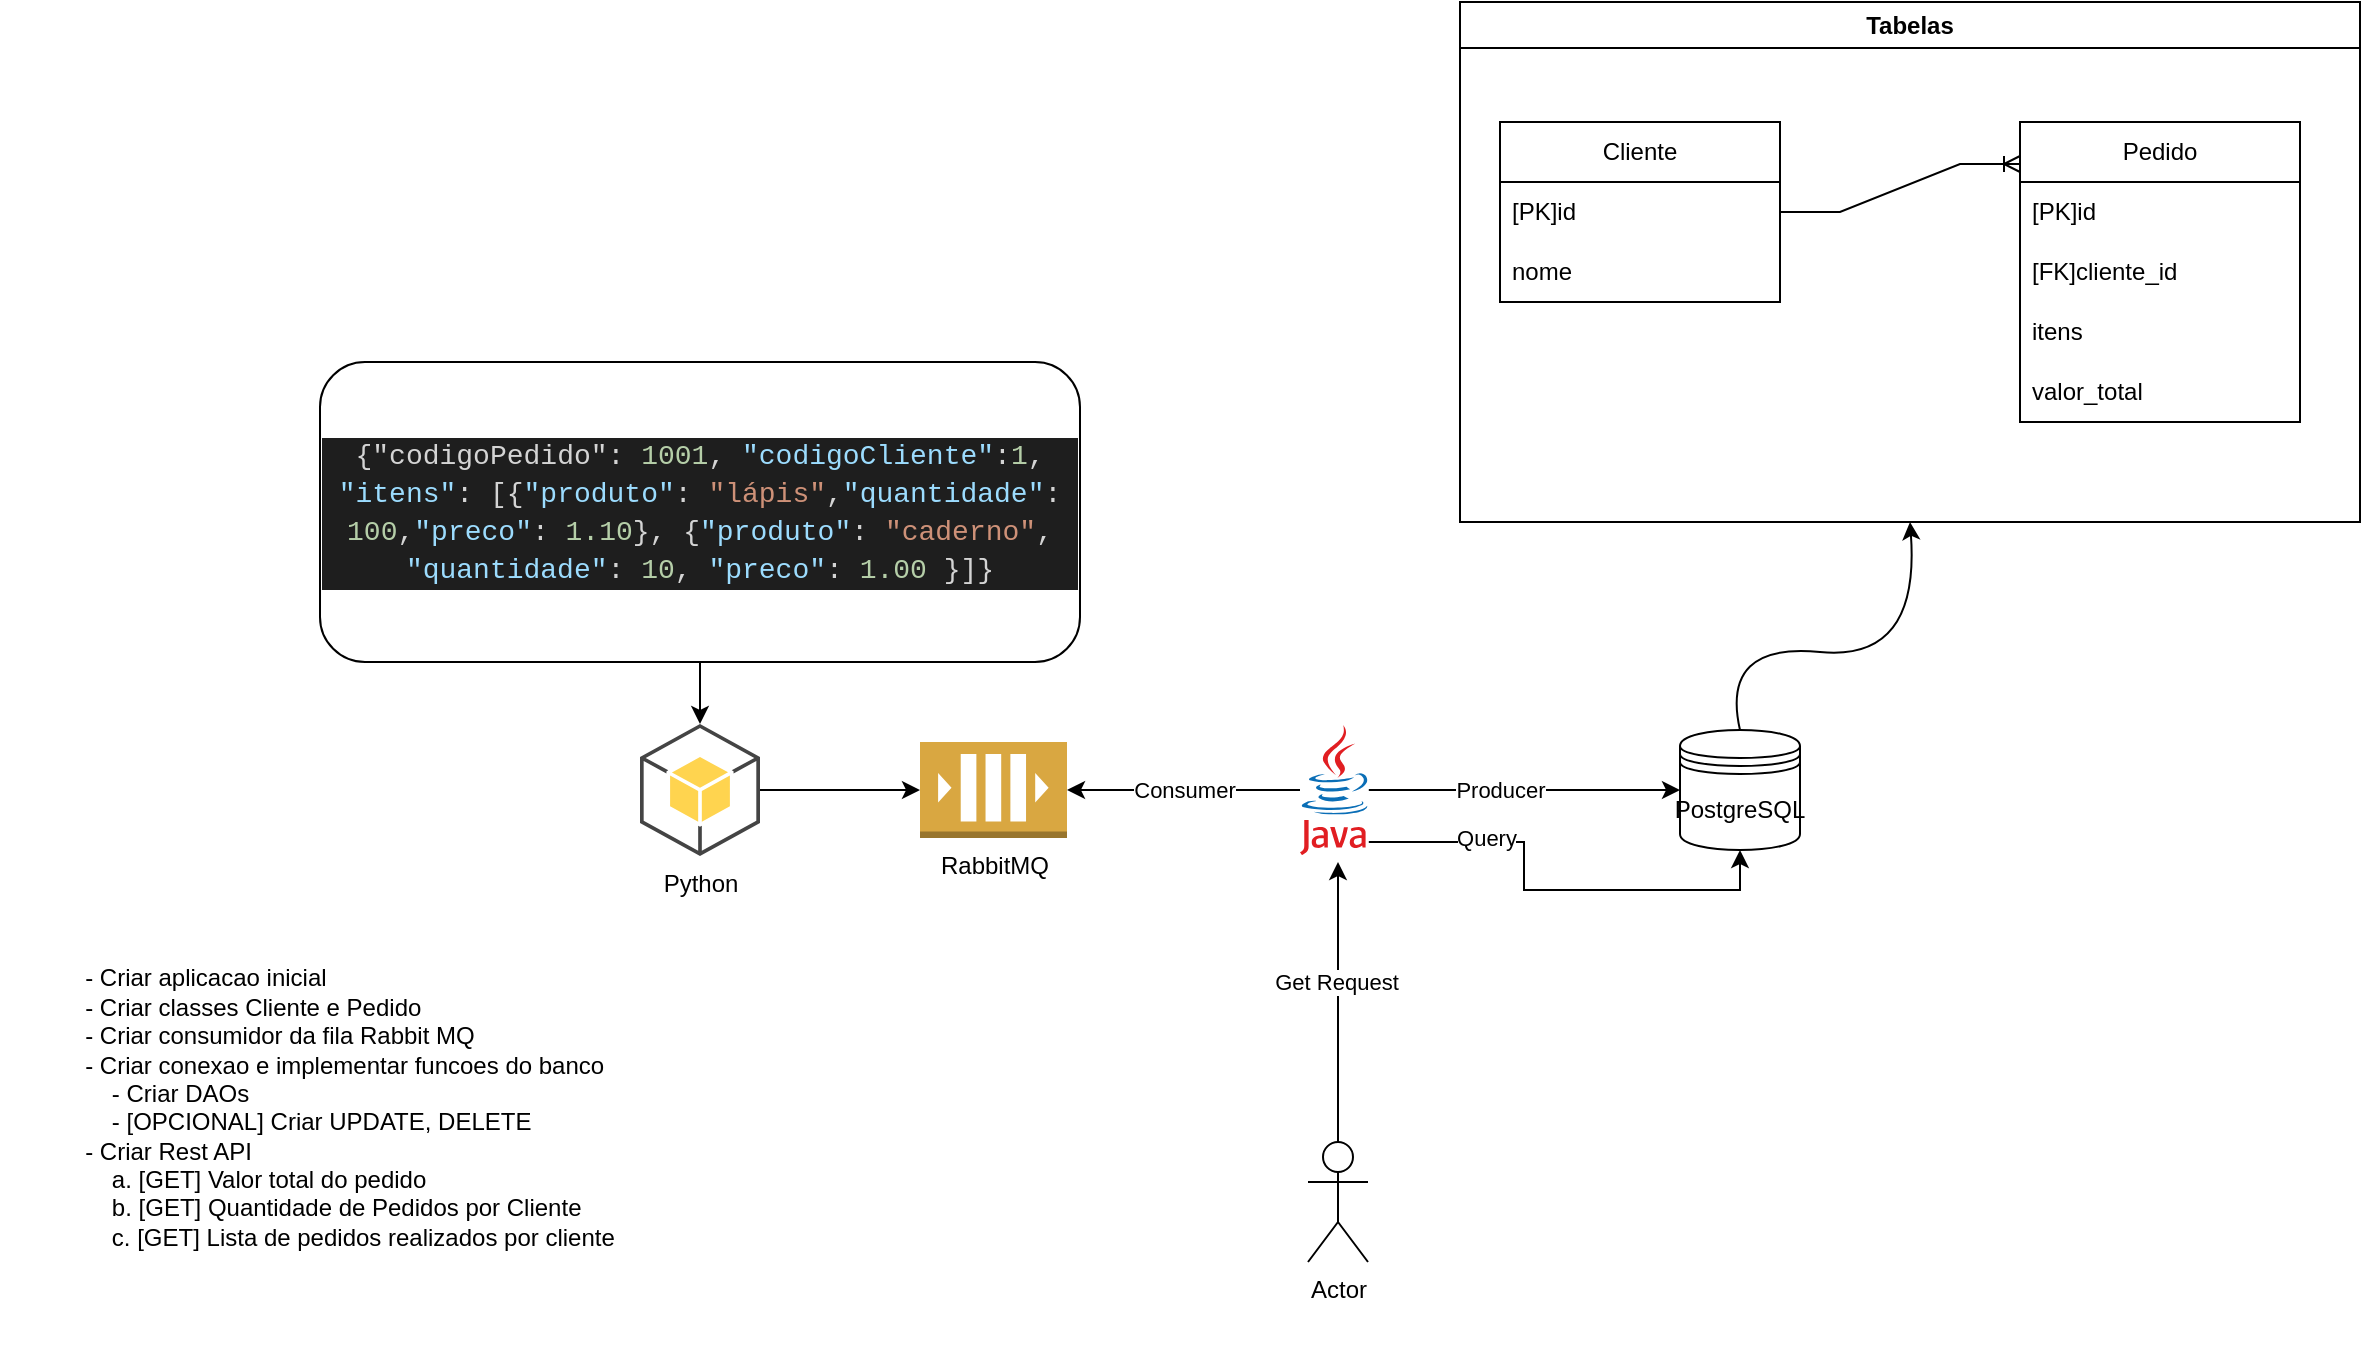 <mxfile version="20.8.16" type="device"><diagram name="Page-1" id="gGtSOm32PLNm7qvZBVAh"><mxGraphModel dx="2032" dy="1790" grid="1" gridSize="10" guides="1" tooltips="1" connect="1" arrows="1" fold="1" page="1" pageScale="1" pageWidth="850" pageHeight="1100" math="0" shadow="0"><root><mxCell id="0"/><mxCell id="1" parent="0"/><mxCell id="Kqkc-4KqAouBCqT87Apr-1" value="PostgreSQL" style="shape=datastore;whiteSpace=wrap;html=1;" parent="1" vertex="1"><mxGeometry x="410" y="144" width="60" height="60" as="geometry"/></mxCell><mxCell id="Kqkc-4KqAouBCqT87Apr-2" value="RabbitMQ&lt;br&gt;" style="outlineConnect=0;dashed=0;verticalLabelPosition=bottom;verticalAlign=top;align=center;html=1;shape=mxgraph.aws3.queue;fillColor=#D9A741;gradientColor=none;" parent="1" vertex="1"><mxGeometry x="30" y="150" width="73.5" height="48" as="geometry"/></mxCell><mxCell id="Kqkc-4KqAouBCqT87Apr-5" value="Consumer" style="edgeStyle=orthogonalEdgeStyle;rounded=0;orthogonalLoop=1;jettySize=auto;html=1;entryX=1;entryY=0.5;entryDx=0;entryDy=0;entryPerimeter=0;" parent="1" source="Kqkc-4KqAouBCqT87Apr-3" target="Kqkc-4KqAouBCqT87Apr-2" edge="1"><mxGeometry relative="1" as="geometry"/></mxCell><mxCell id="Kqkc-4KqAouBCqT87Apr-7" style="edgeStyle=orthogonalEdgeStyle;rounded=0;orthogonalLoop=1;jettySize=auto;html=1;entryX=0;entryY=0.5;entryDx=0;entryDy=0;" parent="1" source="Kqkc-4KqAouBCqT87Apr-3" target="Kqkc-4KqAouBCqT87Apr-1" edge="1"><mxGeometry relative="1" as="geometry"/></mxCell><mxCell id="Kqkc-4KqAouBCqT87Apr-12" value="Producer" style="edgeLabel;html=1;align=center;verticalAlign=middle;resizable=0;points=[];" parent="Kqkc-4KqAouBCqT87Apr-7" vertex="1" connectable="0"><mxGeometry x="-0.157" y="-2" relative="1" as="geometry"><mxPoint y="-2" as="offset"/></mxGeometry></mxCell><mxCell id="Kqkc-4KqAouBCqT87Apr-13" style="edgeStyle=orthogonalEdgeStyle;rounded=0;orthogonalLoop=1;jettySize=auto;html=1;entryX=0.5;entryY=1;entryDx=0;entryDy=0;" parent="1" source="Kqkc-4KqAouBCqT87Apr-3" target="Kqkc-4KqAouBCqT87Apr-1" edge="1"><mxGeometry relative="1" as="geometry"><Array as="points"><mxPoint x="332" y="200"/><mxPoint x="332" y="224"/><mxPoint x="440" y="224"/></Array></mxGeometry></mxCell><mxCell id="Kqkc-4KqAouBCqT87Apr-14" value="Query" style="edgeLabel;html=1;align=center;verticalAlign=middle;resizable=0;points=[];" parent="Kqkc-4KqAouBCqT87Apr-13" vertex="1" connectable="0"><mxGeometry x="-0.489" y="-1" relative="1" as="geometry"><mxPoint y="-3" as="offset"/></mxGeometry></mxCell><mxCell id="Kqkc-4KqAouBCqT87Apr-3" value="" style="dashed=0;outlineConnect=0;html=1;align=center;labelPosition=center;verticalLabelPosition=bottom;verticalAlign=top;shape=mxgraph.weblogos.java" parent="1" vertex="1"><mxGeometry x="220" y="141.5" width="34.4" height="65" as="geometry"/></mxCell><mxCell id="Kqkc-4KqAouBCqT87Apr-9" style="edgeStyle=orthogonalEdgeStyle;rounded=0;orthogonalLoop=1;jettySize=auto;html=1;" parent="1" source="Kqkc-4KqAouBCqT87Apr-8" edge="1"><mxGeometry relative="1" as="geometry"><mxPoint x="239" y="210" as="targetPoint"/></mxGeometry></mxCell><mxCell id="Kqkc-4KqAouBCqT87Apr-11" value="Get Request" style="edgeLabel;html=1;align=center;verticalAlign=middle;resizable=0;points=[];" parent="Kqkc-4KqAouBCqT87Apr-9" vertex="1" connectable="0"><mxGeometry x="0.357" y="2" relative="1" as="geometry"><mxPoint y="15" as="offset"/></mxGeometry></mxCell><mxCell id="Kqkc-4KqAouBCqT87Apr-8" value="Actor" style="shape=umlActor;verticalLabelPosition=bottom;verticalAlign=top;html=1;outlineConnect=0;" parent="1" vertex="1"><mxGeometry x="224" y="350" width="30" height="60" as="geometry"/></mxCell><mxCell id="Kqkc-4KqAouBCqT87Apr-18" style="edgeStyle=orthogonalEdgeStyle;rounded=0;orthogonalLoop=1;jettySize=auto;html=1;entryX=0;entryY=0.5;entryDx=0;entryDy=0;entryPerimeter=0;" parent="1" source="Kqkc-4KqAouBCqT87Apr-17" target="Kqkc-4KqAouBCqT87Apr-2" edge="1"><mxGeometry relative="1" as="geometry"/></mxCell><mxCell id="Kqkc-4KqAouBCqT87Apr-17" value="Python" style="outlineConnect=0;dashed=0;verticalLabelPosition=bottom;verticalAlign=top;align=center;html=1;shape=mxgraph.aws3.android;fillColor=#FFD44F;gradientColor=none;" parent="1" vertex="1"><mxGeometry x="-110" y="141" width="60" height="66" as="geometry"/></mxCell><mxCell id="Kqkc-4KqAouBCqT87Apr-19" value="&lt;div style=&quot;text-align: justify;&quot;&gt;- Criar aplicacao inicial&lt;/div&gt;&lt;div style=&quot;text-align: justify;&quot;&gt;- Criar classes Cliente e Pedido&lt;/div&gt;&lt;div style=&quot;text-align: justify;&quot;&gt;- Criar consumidor da fila Rabbit MQ&lt;/div&gt;&lt;div style=&quot;text-align: justify;&quot;&gt;- Criar conexao e implementar funcoes do banco&lt;/div&gt;&lt;div style=&quot;text-align: justify;&quot;&gt;&amp;nbsp; &amp;nbsp; - Criar DAOs&lt;/div&gt;&lt;div style=&quot;text-align: justify;&quot;&gt;&amp;nbsp; &amp;nbsp; - [OPCIONAL] Criar UPDATE, DELETE&lt;/div&gt;&lt;div style=&quot;text-align: justify;&quot;&gt;- Criar Rest API&lt;/div&gt;&lt;div style=&quot;text-align: justify;&quot;&gt;&amp;nbsp; &amp;nbsp; a. [GET] Valor total do pedido&lt;/div&gt;&lt;div style=&quot;text-align: justify;&quot;&gt;&amp;nbsp; &amp;nbsp; b. [GET] Quantidade de Pedidos por Cliente&lt;/div&gt;&lt;div style=&quot;text-align: justify;&quot;&gt;&amp;nbsp; &amp;nbsp; c. [GET] Lista de pedidos realizados por cliente&lt;/div&gt;&lt;div style=&quot;text-align: justify;&quot;&gt;&lt;br&gt;&lt;/div&gt;" style="text;html=1;strokeColor=none;fillColor=none;align=center;verticalAlign=middle;whiteSpace=wrap;rounded=0;" parent="1" vertex="1"><mxGeometry x="-430" y="220" width="350" height="240" as="geometry"/></mxCell><mxCell id="sXGhVVNNfXl4UItnmWG7-1" value="Tabelas" style="swimlane;whiteSpace=wrap;html=1;" vertex="1" parent="1"><mxGeometry x="300" y="-220" width="450" height="260" as="geometry"/></mxCell><mxCell id="sXGhVVNNfXl4UItnmWG7-3" value="Cliente" style="swimlane;fontStyle=0;childLayout=stackLayout;horizontal=1;startSize=30;horizontalStack=0;resizeParent=1;resizeParentMax=0;resizeLast=0;collapsible=1;marginBottom=0;whiteSpace=wrap;html=1;" vertex="1" parent="sXGhVVNNfXl4UItnmWG7-1"><mxGeometry x="20" y="60" width="140" height="90" as="geometry"/></mxCell><mxCell id="sXGhVVNNfXl4UItnmWG7-4" value="[PK]id" style="text;strokeColor=none;fillColor=none;align=left;verticalAlign=middle;spacingLeft=4;spacingRight=4;overflow=hidden;points=[[0,0.5],[1,0.5]];portConstraint=eastwest;rotatable=0;whiteSpace=wrap;html=1;" vertex="1" parent="sXGhVVNNfXl4UItnmWG7-3"><mxGeometry y="30" width="140" height="30" as="geometry"/></mxCell><mxCell id="sXGhVVNNfXl4UItnmWG7-5" value="nome" style="text;strokeColor=none;fillColor=none;align=left;verticalAlign=middle;spacingLeft=4;spacingRight=4;overflow=hidden;points=[[0,0.5],[1,0.5]];portConstraint=eastwest;rotatable=0;whiteSpace=wrap;html=1;" vertex="1" parent="sXGhVVNNfXl4UItnmWG7-3"><mxGeometry y="60" width="140" height="30" as="geometry"/></mxCell><mxCell id="sXGhVVNNfXl4UItnmWG7-7" value="Pedido" style="swimlane;fontStyle=0;childLayout=stackLayout;horizontal=1;startSize=30;horizontalStack=0;resizeParent=1;resizeParentMax=0;resizeLast=0;collapsible=1;marginBottom=0;whiteSpace=wrap;html=1;" vertex="1" parent="sXGhVVNNfXl4UItnmWG7-1"><mxGeometry x="280" y="60" width="140" height="150" as="geometry"><mxRectangle x="280" y="60" width="80" height="30" as="alternateBounds"/></mxGeometry></mxCell><mxCell id="sXGhVVNNfXl4UItnmWG7-8" value="[PK]id" style="text;strokeColor=none;fillColor=none;align=left;verticalAlign=middle;spacingLeft=4;spacingRight=4;overflow=hidden;points=[[0,0.5],[1,0.5]];portConstraint=eastwest;rotatable=0;whiteSpace=wrap;html=1;" vertex="1" parent="sXGhVVNNfXl4UItnmWG7-7"><mxGeometry y="30" width="140" height="30" as="geometry"/></mxCell><mxCell id="sXGhVVNNfXl4UItnmWG7-9" value="[FK]cliente_id" style="text;strokeColor=none;fillColor=none;align=left;verticalAlign=middle;spacingLeft=4;spacingRight=4;overflow=hidden;points=[[0,0.5],[1,0.5]];portConstraint=eastwest;rotatable=0;whiteSpace=wrap;html=1;" vertex="1" parent="sXGhVVNNfXl4UItnmWG7-7"><mxGeometry y="60" width="140" height="30" as="geometry"/></mxCell><mxCell id="sXGhVVNNfXl4UItnmWG7-10" value="itens" style="text;strokeColor=none;fillColor=none;align=left;verticalAlign=middle;spacingLeft=4;spacingRight=4;overflow=hidden;points=[[0,0.5],[1,0.5]];portConstraint=eastwest;rotatable=0;whiteSpace=wrap;html=1;" vertex="1" parent="sXGhVVNNfXl4UItnmWG7-7"><mxGeometry y="90" width="140" height="30" as="geometry"/></mxCell><mxCell id="sXGhVVNNfXl4UItnmWG7-13" value="valor_total" style="text;strokeColor=none;fillColor=none;align=left;verticalAlign=middle;spacingLeft=4;spacingRight=4;overflow=hidden;points=[[0,0.5],[1,0.5]];portConstraint=eastwest;rotatable=0;whiteSpace=wrap;html=1;" vertex="1" parent="sXGhVVNNfXl4UItnmWG7-7"><mxGeometry y="120" width="140" height="30" as="geometry"/></mxCell><mxCell id="sXGhVVNNfXl4UItnmWG7-11" value="" style="edgeStyle=entityRelationEdgeStyle;fontSize=12;html=1;endArrow=ERoneToMany;rounded=0;exitX=1;exitY=0.5;exitDx=0;exitDy=0;" edge="1" parent="sXGhVVNNfXl4UItnmWG7-1" source="sXGhVVNNfXl4UItnmWG7-4"><mxGeometry width="100" height="100" relative="1" as="geometry"><mxPoint x="300" y="310" as="sourcePoint"/><mxPoint x="280" y="81" as="targetPoint"/></mxGeometry></mxCell><mxCell id="sXGhVVNNfXl4UItnmWG7-2" value="" style="curved=1;endArrow=classic;html=1;rounded=0;exitX=0.5;exitY=0;exitDx=0;exitDy=0;entryX=0.5;entryY=1;entryDx=0;entryDy=0;" edge="1" parent="1" source="Kqkc-4KqAouBCqT87Apr-1" target="sXGhVVNNfXl4UItnmWG7-1"><mxGeometry width="50" height="50" relative="1" as="geometry"><mxPoint x="540" y="150" as="sourcePoint"/><mxPoint x="590" y="100" as="targetPoint"/><Array as="points"><mxPoint x="430" y="100"/><mxPoint x="530" y="110"/></Array></mxGeometry></mxCell><mxCell id="sXGhVVNNfXl4UItnmWG7-18" style="edgeStyle=orthogonalEdgeStyle;rounded=0;orthogonalLoop=1;jettySize=auto;html=1;entryX=0.5;entryY=0;entryDx=0;entryDy=0;entryPerimeter=0;" edge="1" parent="1" source="sXGhVVNNfXl4UItnmWG7-17" target="Kqkc-4KqAouBCqT87Apr-17"><mxGeometry relative="1" as="geometry"/></mxCell><mxCell id="sXGhVVNNfXl4UItnmWG7-17" value="&lt;div style=&quot;color: rgb(212, 212, 212); background-color: rgb(30, 30, 30); font-family: Consolas, &amp;quot;Courier New&amp;quot;, monospace; font-size: 14px; line-height: 19px;&quot;&gt;{&quot;codigoPedido&quot;: &lt;span style=&quot;color: #b5cea8;&quot;&gt;1001&lt;/span&gt;, &lt;span style=&quot;color: #9cdcfe;&quot;&gt;&quot;codigoCliente&quot;&lt;/span&gt;:&lt;span style=&quot;color: #b5cea8;&quot;&gt;1&lt;/span&gt;, &lt;span style=&quot;color: #9cdcfe;&quot;&gt;&quot;itens&quot;&lt;/span&gt;: [{&lt;span style=&quot;color: #9cdcfe;&quot;&gt;&quot;produto&quot;&lt;/span&gt;: &lt;span style=&quot;color: #ce9178;&quot;&gt;&quot;lápis&quot;&lt;/span&gt;,&lt;span style=&quot;color: #9cdcfe;&quot;&gt;&quot;quantidade&quot;&lt;/span&gt;: &lt;span style=&quot;color: #b5cea8;&quot;&gt;100&lt;/span&gt;,&lt;span style=&quot;color: #9cdcfe;&quot;&gt;&quot;preco&quot;&lt;/span&gt;: &lt;span style=&quot;color: #b5cea8;&quot;&gt;1.10&lt;/span&gt;}, {&lt;span style=&quot;color: #9cdcfe;&quot;&gt;&quot;produto&quot;&lt;/span&gt;: &lt;span style=&quot;color: #ce9178;&quot;&gt;&quot;caderno&quot;&lt;/span&gt;, &lt;span style=&quot;color: #9cdcfe;&quot;&gt;&quot;quantidade&quot;&lt;/span&gt;: &lt;span style=&quot;color: #b5cea8;&quot;&gt;10&lt;/span&gt;, &lt;span style=&quot;color: #9cdcfe;&quot;&gt;&quot;preco&quot;&lt;/span&gt;: &lt;span style=&quot;color: #b5cea8;&quot;&gt;1.00&lt;/span&gt; }]}&lt;/div&gt;" style="rounded=1;whiteSpace=wrap;html=1;" vertex="1" parent="1"><mxGeometry x="-270" y="-40" width="380" height="150" as="geometry"/></mxCell></root></mxGraphModel></diagram></mxfile>